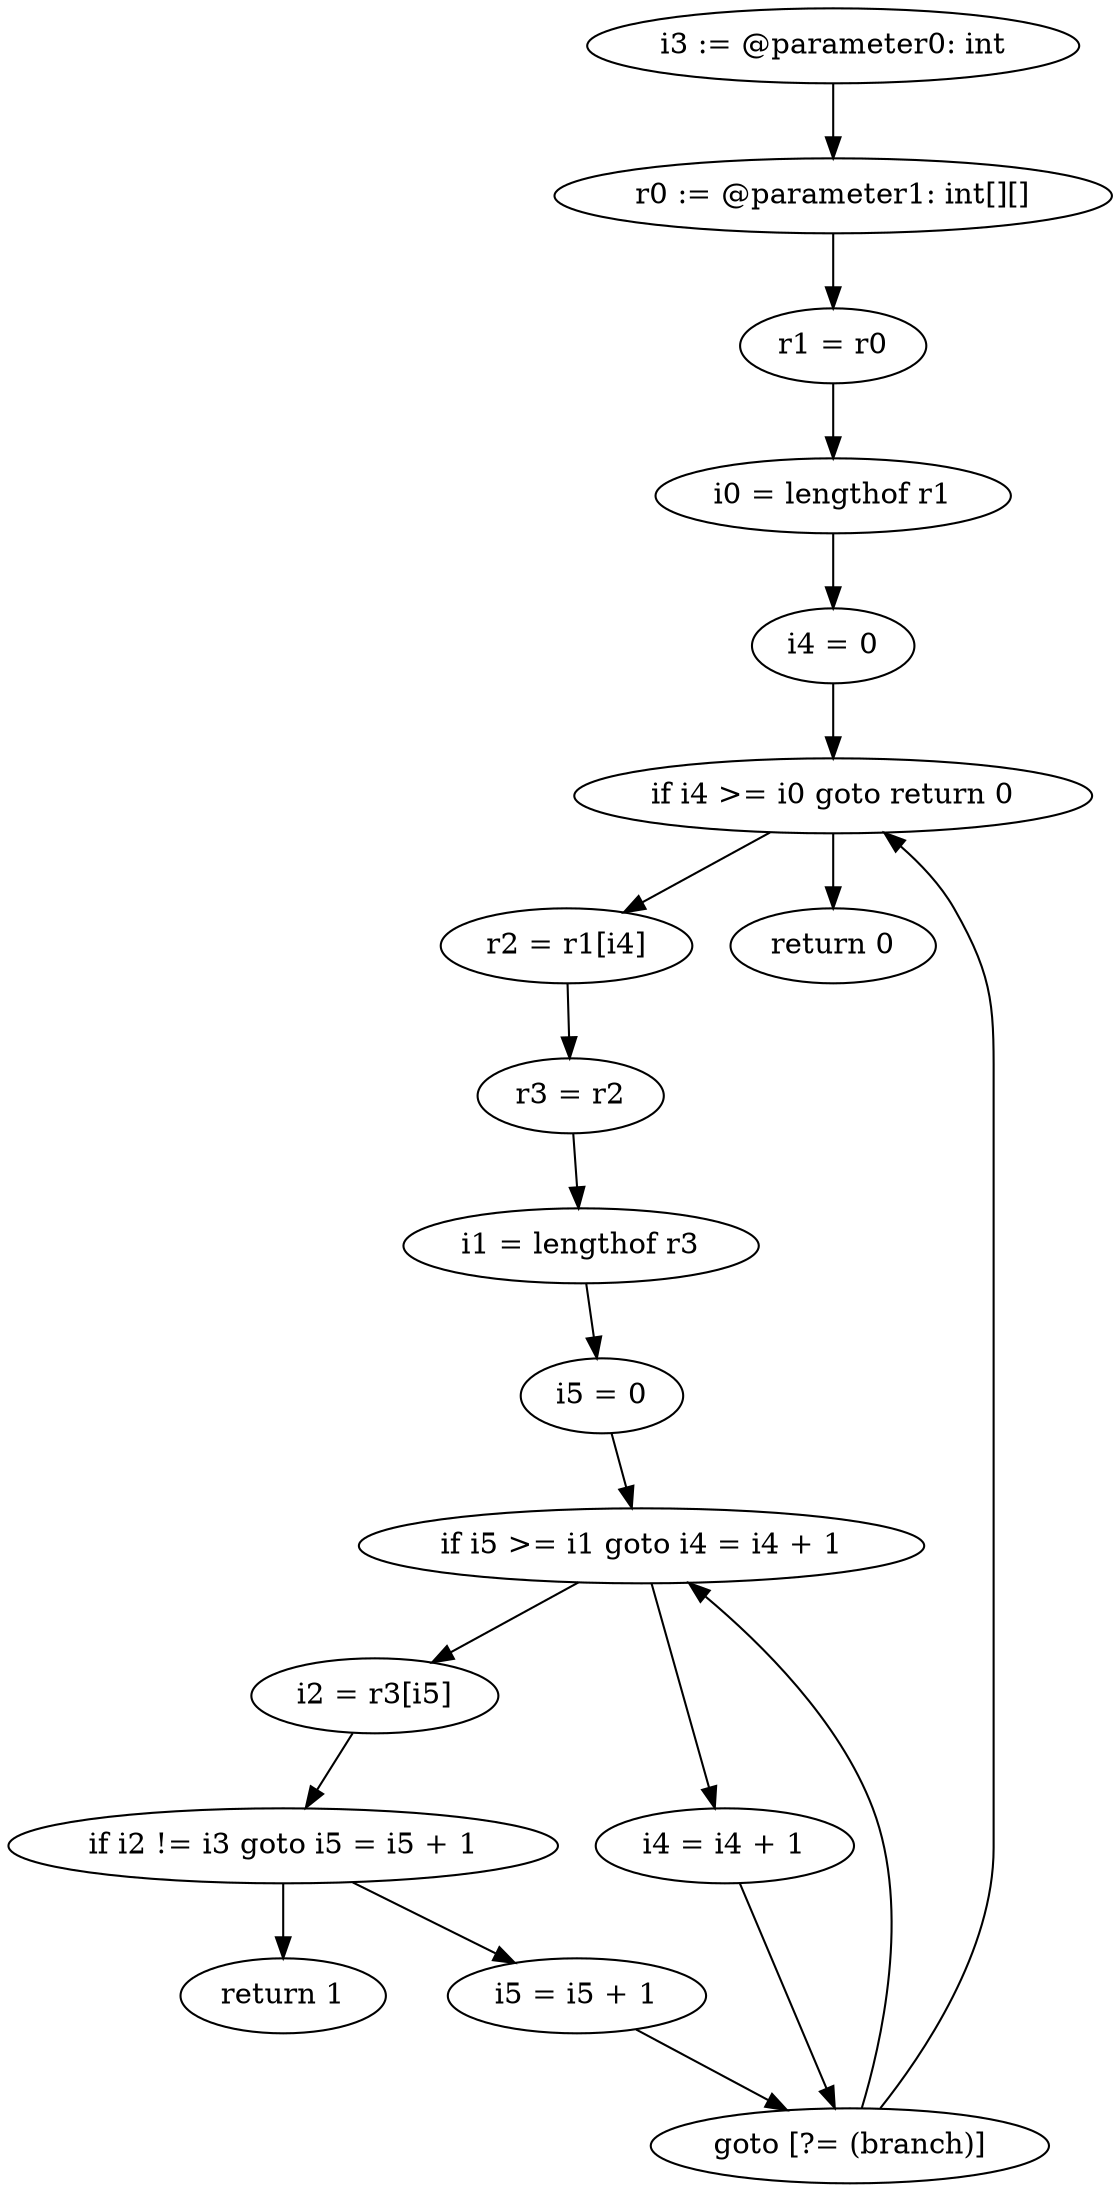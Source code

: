digraph "unitGraph" {
    "i3 := @parameter0: int"
    "r0 := @parameter1: int[][]"
    "r1 = r0"
    "i0 = lengthof r1"
    "i4 = 0"
    "if i4 >= i0 goto return 0"
    "r2 = r1[i4]"
    "r3 = r2"
    "i1 = lengthof r3"
    "i5 = 0"
    "if i5 >= i1 goto i4 = i4 + 1"
    "i2 = r3[i5]"
    "if i2 != i3 goto i5 = i5 + 1"
    "return 1"
    "i5 = i5 + 1"
    "goto [?= (branch)]"
    "i4 = i4 + 1"
    "return 0"
    "i3 := @parameter0: int"->"r0 := @parameter1: int[][]";
    "r0 := @parameter1: int[][]"->"r1 = r0";
    "r1 = r0"->"i0 = lengthof r1";
    "i0 = lengthof r1"->"i4 = 0";
    "i4 = 0"->"if i4 >= i0 goto return 0";
    "if i4 >= i0 goto return 0"->"r2 = r1[i4]";
    "if i4 >= i0 goto return 0"->"return 0";
    "r2 = r1[i4]"->"r3 = r2";
    "r3 = r2"->"i1 = lengthof r3";
    "i1 = lengthof r3"->"i5 = 0";
    "i5 = 0"->"if i5 >= i1 goto i4 = i4 + 1";
    "if i5 >= i1 goto i4 = i4 + 1"->"i2 = r3[i5]";
    "if i5 >= i1 goto i4 = i4 + 1"->"i4 = i4 + 1";
    "i2 = r3[i5]"->"if i2 != i3 goto i5 = i5 + 1";
    "if i2 != i3 goto i5 = i5 + 1"->"return 1";
    "if i2 != i3 goto i5 = i5 + 1"->"i5 = i5 + 1";
    "i5 = i5 + 1"->"goto [?= (branch)]";
    "goto [?= (branch)]"->"if i5 >= i1 goto i4 = i4 + 1";
    "i4 = i4 + 1"->"goto [?= (branch)]";
    "goto [?= (branch)]"->"if i4 >= i0 goto return 0";
}
